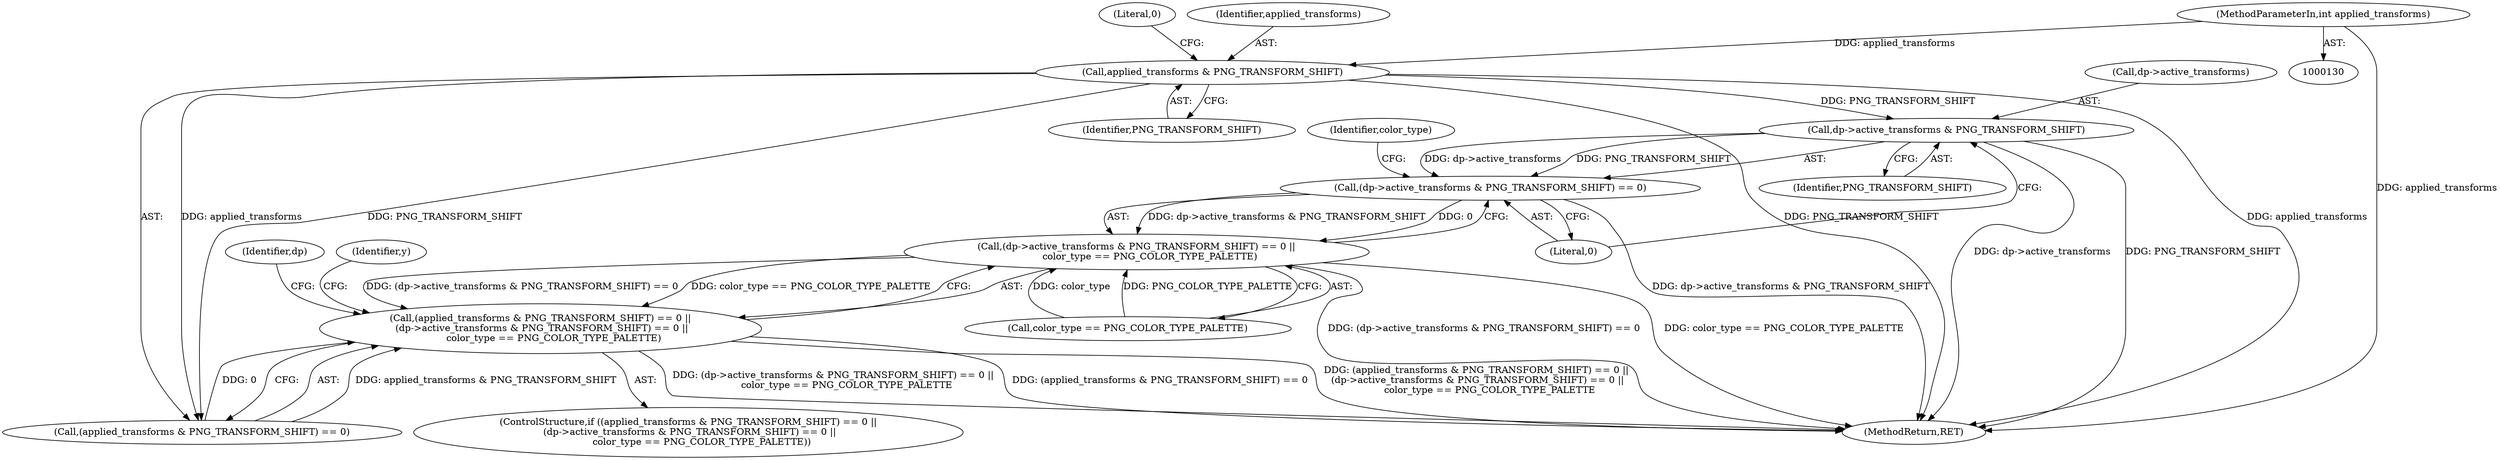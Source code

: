 digraph "0_Android_9d4853418ab2f754c2b63e091c29c5529b8b86ca_21@pointer" {
"1000297" [label="(Call,dp->active_transforms & PNG_TRANSFORM_SHIFT)"];
"1000291" [label="(Call,applied_transforms & PNG_TRANSFORM_SHIFT)"];
"1000132" [label="(MethodParameterIn,int applied_transforms)"];
"1000296" [label="(Call,(dp->active_transforms & PNG_TRANSFORM_SHIFT) == 0)"];
"1000295" [label="(Call,(dp->active_transforms & PNG_TRANSFORM_SHIFT) == 0 ||\n         color_type == PNG_COLOR_TYPE_PALETTE)"];
"1000289" [label="(Call,(applied_transforms & PNG_TRANSFORM_SHIFT) == 0 ||\n (dp->active_transforms & PNG_TRANSFORM_SHIFT) == 0 ||\n         color_type == PNG_COLOR_TYPE_PALETTE)"];
"1000288" [label="(ControlStructure,if ((applied_transforms & PNG_TRANSFORM_SHIFT) == 0 ||\n (dp->active_transforms & PNG_TRANSFORM_SHIFT) == 0 ||\n         color_type == PNG_COLOR_TYPE_PALETTE))"];
"1000298" [label="(Call,dp->active_transforms)"];
"1000303" [label="(Call,color_type == PNG_COLOR_TYPE_PALETTE)"];
"1000301" [label="(Identifier,PNG_TRANSFORM_SHIFT)"];
"1000297" [label="(Call,dp->active_transforms & PNG_TRANSFORM_SHIFT)"];
"1000869" [label="(MethodReturn,RET)"];
"1000295" [label="(Call,(dp->active_transforms & PNG_TRANSFORM_SHIFT) == 0 ||\n         color_type == PNG_COLOR_TYPE_PALETTE)"];
"1000296" [label="(Call,(dp->active_transforms & PNG_TRANSFORM_SHIFT) == 0)"];
"1000289" [label="(Call,(applied_transforms & PNG_TRANSFORM_SHIFT) == 0 ||\n (dp->active_transforms & PNG_TRANSFORM_SHIFT) == 0 ||\n         color_type == PNG_COLOR_TYPE_PALETTE)"];
"1000310" [label="(Identifier,y)"];
"1000294" [label="(Literal,0)"];
"1000293" [label="(Identifier,PNG_TRANSFORM_SHIFT)"];
"1000413" [label="(Identifier,dp)"];
"1000132" [label="(MethodParameterIn,int applied_transforms)"];
"1000302" [label="(Literal,0)"];
"1000291" [label="(Call,applied_transforms & PNG_TRANSFORM_SHIFT)"];
"1000304" [label="(Identifier,color_type)"];
"1000292" [label="(Identifier,applied_transforms)"];
"1000290" [label="(Call,(applied_transforms & PNG_TRANSFORM_SHIFT) == 0)"];
"1000297" -> "1000296"  [label="AST: "];
"1000297" -> "1000301"  [label="CFG: "];
"1000298" -> "1000297"  [label="AST: "];
"1000301" -> "1000297"  [label="AST: "];
"1000302" -> "1000297"  [label="CFG: "];
"1000297" -> "1000869"  [label="DDG: dp->active_transforms"];
"1000297" -> "1000869"  [label="DDG: PNG_TRANSFORM_SHIFT"];
"1000297" -> "1000296"  [label="DDG: dp->active_transforms"];
"1000297" -> "1000296"  [label="DDG: PNG_TRANSFORM_SHIFT"];
"1000291" -> "1000297"  [label="DDG: PNG_TRANSFORM_SHIFT"];
"1000291" -> "1000290"  [label="AST: "];
"1000291" -> "1000293"  [label="CFG: "];
"1000292" -> "1000291"  [label="AST: "];
"1000293" -> "1000291"  [label="AST: "];
"1000294" -> "1000291"  [label="CFG: "];
"1000291" -> "1000869"  [label="DDG: applied_transforms"];
"1000291" -> "1000869"  [label="DDG: PNG_TRANSFORM_SHIFT"];
"1000291" -> "1000290"  [label="DDG: applied_transforms"];
"1000291" -> "1000290"  [label="DDG: PNG_TRANSFORM_SHIFT"];
"1000132" -> "1000291"  [label="DDG: applied_transforms"];
"1000132" -> "1000130"  [label="AST: "];
"1000132" -> "1000869"  [label="DDG: applied_transforms"];
"1000296" -> "1000295"  [label="AST: "];
"1000296" -> "1000302"  [label="CFG: "];
"1000302" -> "1000296"  [label="AST: "];
"1000304" -> "1000296"  [label="CFG: "];
"1000295" -> "1000296"  [label="CFG: "];
"1000296" -> "1000869"  [label="DDG: dp->active_transforms & PNG_TRANSFORM_SHIFT"];
"1000296" -> "1000295"  [label="DDG: dp->active_transforms & PNG_TRANSFORM_SHIFT"];
"1000296" -> "1000295"  [label="DDG: 0"];
"1000295" -> "1000289"  [label="AST: "];
"1000295" -> "1000303"  [label="CFG: "];
"1000303" -> "1000295"  [label="AST: "];
"1000289" -> "1000295"  [label="CFG: "];
"1000295" -> "1000869"  [label="DDG: (dp->active_transforms & PNG_TRANSFORM_SHIFT) == 0"];
"1000295" -> "1000869"  [label="DDG: color_type == PNG_COLOR_TYPE_PALETTE"];
"1000295" -> "1000289"  [label="DDG: (dp->active_transforms & PNG_TRANSFORM_SHIFT) == 0"];
"1000295" -> "1000289"  [label="DDG: color_type == PNG_COLOR_TYPE_PALETTE"];
"1000303" -> "1000295"  [label="DDG: color_type"];
"1000303" -> "1000295"  [label="DDG: PNG_COLOR_TYPE_PALETTE"];
"1000289" -> "1000288"  [label="AST: "];
"1000289" -> "1000290"  [label="CFG: "];
"1000290" -> "1000289"  [label="AST: "];
"1000310" -> "1000289"  [label="CFG: "];
"1000413" -> "1000289"  [label="CFG: "];
"1000289" -> "1000869"  [label="DDG: (applied_transforms & PNG_TRANSFORM_SHIFT) == 0"];
"1000289" -> "1000869"  [label="DDG: (applied_transforms & PNG_TRANSFORM_SHIFT) == 0 ||\n (dp->active_transforms & PNG_TRANSFORM_SHIFT) == 0 ||\n         color_type == PNG_COLOR_TYPE_PALETTE"];
"1000289" -> "1000869"  [label="DDG: (dp->active_transforms & PNG_TRANSFORM_SHIFT) == 0 ||\n         color_type == PNG_COLOR_TYPE_PALETTE"];
"1000290" -> "1000289"  [label="DDG: applied_transforms & PNG_TRANSFORM_SHIFT"];
"1000290" -> "1000289"  [label="DDG: 0"];
}
